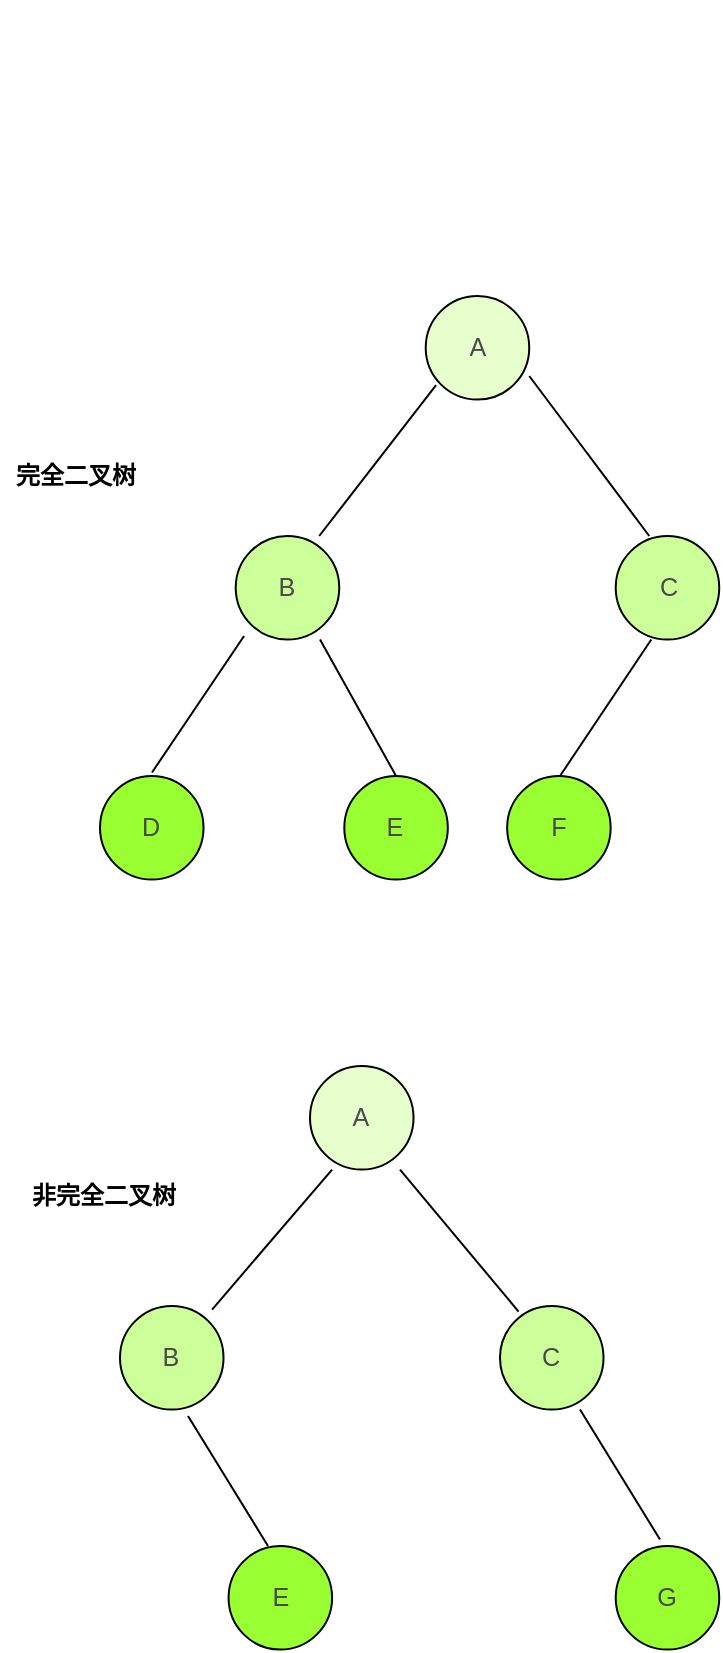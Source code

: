 <mxfile version="28.0.3">
  <diagram name="第 1 页" id="NgOVHGxGYUFNgDBGUTzl">
    <mxGraphModel dx="1206" dy="526" grid="1" gridSize="10" guides="1" tooltips="1" connect="1" arrows="1" fold="1" page="1" pageScale="1" pageWidth="827" pageHeight="1169" math="0" shadow="0">
      <root>
        <mxCell id="0" />
        <mxCell id="1" parent="0" />
        <mxCell id="jvt7x8LLwXbL2KF5IUfq-15" style="edgeStyle=orthogonalEdgeStyle;rounded=0;orthogonalLoop=1;jettySize=auto;html=1;exitX=0.5;exitY=1;exitDx=0;exitDy=0;" parent="1" edge="1">
          <mxGeometry relative="1" as="geometry">
            <mxPoint x="180" y="60" as="sourcePoint" />
            <mxPoint x="180" y="60" as="targetPoint" />
          </mxGeometry>
        </mxCell>
        <mxCell id="jvt7x8LLwXbL2KF5IUfq-147" value="&lt;b&gt;完全二叉树&lt;/b&gt;" style="text;strokeColor=none;align=center;fillColor=none;html=1;verticalAlign=middle;whiteSpace=wrap;rounded=0;" parent="1" vertex="1">
          <mxGeometry x="170" y="280" width="76" height="20" as="geometry" />
        </mxCell>
        <mxCell id="jvt7x8LLwXbL2KF5IUfq-148" value="&lt;b&gt;非完全二叉树&lt;/b&gt;" style="text;strokeColor=none;align=center;fillColor=none;html=1;verticalAlign=middle;whiteSpace=wrap;rounded=0;" parent="1" vertex="1">
          <mxGeometry x="180" y="640" width="84" height="20" as="geometry" />
        </mxCell>
        <mxCell id="bZnhlIYhGEdykp7kIhBm-12" value="" style="group" vertex="1" connectable="0" parent="1">
          <mxGeometry x="220" y="200" width="309.627" height="291.77" as="geometry" />
        </mxCell>
        <mxCell id="jvt7x8LLwXbL2KF5IUfq-106" value="" style="group" parent="bZnhlIYhGEdykp7kIhBm-12" vertex="1" connectable="0">
          <mxGeometry x="162.857" width="51.77" height="51.77" as="geometry" />
        </mxCell>
        <mxCell id="jvt7x8LLwXbL2KF5IUfq-113" value="" style="group" parent="jvt7x8LLwXbL2KF5IUfq-106" vertex="1" connectable="0">
          <mxGeometry width="51.77" height="51.77" as="geometry" />
        </mxCell>
        <mxCell id="bZnhlIYhGEdykp7kIhBm-6" value="" style="group" vertex="1" connectable="0" parent="jvt7x8LLwXbL2KF5IUfq-113">
          <mxGeometry width="51.77" height="51.77" as="geometry" />
        </mxCell>
        <mxCell id="jvt7x8LLwXbL2KF5IUfq-48" value="" style="ellipse;whiteSpace=wrap;html=1;aspect=fixed;fillColor=#E6FFCC;" parent="bZnhlIYhGEdykp7kIhBm-6" vertex="1">
          <mxGeometry width="51.77" height="51.77" as="geometry" />
        </mxCell>
        <mxCell id="jvt7x8LLwXbL2KF5IUfq-49" value="&lt;pre style=&quot;font-family: var(--ds-font-family-code); overflow: auto; padding: calc(var(--ds-md-zoom)*8px)calc(var(--ds-md-zoom)*12px); text-wrap: wrap; word-break: break-all; color: rgb(73, 73, 73); font-size: 12.573px; text-align: start; margin-top: 0px !important; margin-bottom: 0px !important;&quot;&gt;&lt;pre style=&quot;font-family: var(--ds-font-family-code); overflow: auto; padding: calc(var(--ds-md-zoom)*8px)calc(var(--ds-md-zoom)*12px); text-wrap: wrap; word-break: break-all; margin-top: 0px !important; margin-bottom: 0px !important;&quot;&gt;A&lt;/pre&gt;&lt;/pre&gt;" style="text;strokeColor=none;align=center;fillColor=none;html=1;verticalAlign=middle;whiteSpace=wrap;rounded=0;" parent="bZnhlIYhGEdykp7kIhBm-6" vertex="1">
          <mxGeometry x="17.04" y="15.44" width="17.69" height="20.88" as="geometry" />
        </mxCell>
        <mxCell id="jvt7x8LLwXbL2KF5IUfq-107" value="" style="group" parent="bZnhlIYhGEdykp7kIhBm-12" vertex="1" connectable="0">
          <mxGeometry x="67.857" y="120" width="51.77" height="51.77" as="geometry" />
        </mxCell>
        <mxCell id="bZnhlIYhGEdykp7kIhBm-7" value="" style="group" vertex="1" connectable="0" parent="jvt7x8LLwXbL2KF5IUfq-107">
          <mxGeometry width="51.77" height="51.77" as="geometry" />
        </mxCell>
        <mxCell id="jvt7x8LLwXbL2KF5IUfq-30" value="" style="ellipse;whiteSpace=wrap;html=1;aspect=fixed;fillColor=#CCFF99;" parent="bZnhlIYhGEdykp7kIhBm-7" vertex="1">
          <mxGeometry width="51.77" height="51.77" as="geometry" />
        </mxCell>
        <mxCell id="jvt7x8LLwXbL2KF5IUfq-31" value="&lt;pre style=&quot;font-family: var(--ds-font-family-code); overflow: auto; padding: calc(var(--ds-md-zoom)*8px)calc(var(--ds-md-zoom)*12px); text-wrap: wrap; word-break: break-all; color: rgb(73, 73, 73); font-size: 12.573px; text-align: start; margin-top: 0px !important; margin-bottom: 0px !important;&quot;&gt;&lt;pre style=&quot;font-family: var(--ds-font-family-code); overflow: auto; padding: calc(var(--ds-md-zoom)*8px)calc(var(--ds-md-zoom)*12px); text-wrap: wrap; word-break: break-all; margin-top: 0px !important; margin-bottom: 0px !important;&quot;&gt;B&lt;/pre&gt;&lt;/pre&gt;" style="text;strokeColor=none;align=center;fillColor=none;html=1;verticalAlign=middle;whiteSpace=wrap;rounded=0;" parent="bZnhlIYhGEdykp7kIhBm-7" vertex="1">
          <mxGeometry x="12.311" y="10.88" width="27.143" height="30.0" as="geometry" />
        </mxCell>
        <mxCell id="jvt7x8LLwXbL2KF5IUfq-108" value="" style="group" parent="bZnhlIYhGEdykp7kIhBm-12" vertex="1" connectable="0">
          <mxGeometry x="257.857" y="120" width="51.77" height="51.77" as="geometry" />
        </mxCell>
        <mxCell id="bZnhlIYhGEdykp7kIhBm-8" value="" style="group" vertex="1" connectable="0" parent="jvt7x8LLwXbL2KF5IUfq-108">
          <mxGeometry width="51.77" height="51.77" as="geometry" />
        </mxCell>
        <mxCell id="jvt7x8LLwXbL2KF5IUfq-33" value="" style="ellipse;whiteSpace=wrap;html=1;aspect=fixed;fillColor=#CCFF99;" parent="bZnhlIYhGEdykp7kIhBm-8" vertex="1">
          <mxGeometry width="51.77" height="51.77" as="geometry" />
        </mxCell>
        <mxCell id="jvt7x8LLwXbL2KF5IUfq-34" value="&lt;pre style=&quot;font-family: var(--ds-font-family-code); overflow: auto; padding: calc(var(--ds-md-zoom)*8px)calc(var(--ds-md-zoom)*12px); text-wrap: wrap; word-break: break-all; color: rgb(73, 73, 73); font-size: 12.573px; text-align: start; margin-top: 0px !important; margin-bottom: 0px !important;&quot;&gt;&lt;pre style=&quot;font-family: var(--ds-font-family-code); overflow: auto; padding: calc(var(--ds-md-zoom)*8px)calc(var(--ds-md-zoom)*12px); text-wrap: wrap; word-break: break-all; margin-top: 0px !important; margin-bottom: 0px !important;&quot;&gt;C&lt;/pre&gt;&lt;/pre&gt;" style="text;strokeColor=none;align=center;fillColor=none;html=1;verticalAlign=middle;whiteSpace=wrap;rounded=0;" parent="bZnhlIYhGEdykp7kIhBm-8" vertex="1">
          <mxGeometry x="13.571" y="10.88" width="27.143" height="30.0" as="geometry" />
        </mxCell>
        <mxCell id="jvt7x8LLwXbL2KF5IUfq-109" value="" style="group" parent="bZnhlIYhGEdykp7kIhBm-12" vertex="1" connectable="0">
          <mxGeometry y="240.0" width="51.77" height="51.77" as="geometry" />
        </mxCell>
        <mxCell id="bZnhlIYhGEdykp7kIhBm-9" value="" style="group" vertex="1" connectable="0" parent="jvt7x8LLwXbL2KF5IUfq-109">
          <mxGeometry width="51.77" height="51.77" as="geometry" />
        </mxCell>
        <mxCell id="jvt7x8LLwXbL2KF5IUfq-36" value="" style="ellipse;whiteSpace=wrap;html=1;aspect=fixed;fillColor=#99FF33;" parent="bZnhlIYhGEdykp7kIhBm-9" vertex="1">
          <mxGeometry width="51.77" height="51.77" as="geometry" />
        </mxCell>
        <mxCell id="jvt7x8LLwXbL2KF5IUfq-37" value="&lt;pre style=&quot;font-family: var(--ds-font-family-code); overflow: auto; padding: calc(var(--ds-md-zoom)*8px)calc(var(--ds-md-zoom)*12px); text-wrap: wrap; word-break: break-all; color: rgb(73, 73, 73); font-size: 12.573px; text-align: start; margin-top: 0px !important; margin-bottom: 0px !important;&quot;&gt;&lt;pre style=&quot;font-family: var(--ds-font-family-code); overflow: auto; padding: calc(var(--ds-md-zoom)*8px)calc(var(--ds-md-zoom)*12px); text-wrap: wrap; word-break: break-all; margin-top: 0px !important; margin-bottom: 0px !important;&quot;&gt;D&lt;/pre&gt;&lt;/pre&gt;" style="text;strokeColor=none;align=center;fillColor=none;html=1;verticalAlign=middle;whiteSpace=wrap;rounded=0;" parent="bZnhlIYhGEdykp7kIhBm-9" vertex="1">
          <mxGeometry x="12.311" y="10.88" width="27.143" height="30.0" as="geometry" />
        </mxCell>
        <mxCell id="jvt7x8LLwXbL2KF5IUfq-110" value="" style="group" parent="bZnhlIYhGEdykp7kIhBm-12" vertex="1" connectable="0">
          <mxGeometry x="122.143" y="240.0" width="51.77" height="51.77" as="geometry" />
        </mxCell>
        <mxCell id="bZnhlIYhGEdykp7kIhBm-10" value="" style="group" vertex="1" connectable="0" parent="jvt7x8LLwXbL2KF5IUfq-110">
          <mxGeometry width="51.77" height="51.77" as="geometry" />
        </mxCell>
        <mxCell id="jvt7x8LLwXbL2KF5IUfq-39" value="" style="ellipse;whiteSpace=wrap;html=1;aspect=fixed;fillColor=#99FF33;" parent="bZnhlIYhGEdykp7kIhBm-10" vertex="1">
          <mxGeometry width="51.77" height="51.77" as="geometry" />
        </mxCell>
        <mxCell id="jvt7x8LLwXbL2KF5IUfq-40" value="&lt;pre style=&quot;font-family: var(--ds-font-family-code); overflow: auto; padding: calc(var(--ds-md-zoom)*8px)calc(var(--ds-md-zoom)*12px); text-wrap: wrap; word-break: break-all; color: rgb(73, 73, 73); font-size: 12.573px; text-align: start; margin-top: 0px !important; margin-bottom: 0px !important;&quot;&gt;&lt;pre style=&quot;font-family: var(--ds-font-family-code); overflow: auto; padding: calc(var(--ds-md-zoom)*8px)calc(var(--ds-md-zoom)*12px); text-wrap: wrap; word-break: break-all; margin-top: 0px !important; margin-bottom: 0px !important;&quot;&gt;E&lt;/pre&gt;&lt;/pre&gt;" style="text;strokeColor=none;align=center;fillColor=none;html=1;verticalAlign=middle;whiteSpace=wrap;rounded=0;" parent="bZnhlIYhGEdykp7kIhBm-10" vertex="1">
          <mxGeometry x="12.311" y="10.88" width="27.143" height="30.0" as="geometry" />
        </mxCell>
        <mxCell id="jvt7x8LLwXbL2KF5IUfq-111" value="" style="group" parent="bZnhlIYhGEdykp7kIhBm-12" vertex="1" connectable="0">
          <mxGeometry x="203.571" y="240.0" width="51.77" height="51.77" as="geometry" />
        </mxCell>
        <mxCell id="bZnhlIYhGEdykp7kIhBm-11" value="" style="group" vertex="1" connectable="0" parent="jvt7x8LLwXbL2KF5IUfq-111">
          <mxGeometry width="51.77" height="51.77" as="geometry" />
        </mxCell>
        <mxCell id="jvt7x8LLwXbL2KF5IUfq-42" value="" style="ellipse;whiteSpace=wrap;html=1;aspect=fixed;fillColor=#99FF33;movable=1;resizable=1;rotatable=1;deletable=1;editable=1;locked=0;connectable=1;" parent="bZnhlIYhGEdykp7kIhBm-11" vertex="1">
          <mxGeometry width="51.77" height="51.77" as="geometry" />
        </mxCell>
        <mxCell id="jvt7x8LLwXbL2KF5IUfq-43" value="&lt;pre style=&quot;font-family: var(--ds-font-family-code); overflow: auto; padding: calc(var(--ds-md-zoom)*8px)calc(var(--ds-md-zoom)*12px); text-wrap: wrap; word-break: break-all; color: rgb(73, 73, 73); font-size: 12.573px; text-align: start; margin-top: 0px !important; margin-bottom: 0px !important;&quot;&gt;&lt;pre style=&quot;font-family: var(--ds-font-family-code); overflow: auto; padding: calc(var(--ds-md-zoom)*8px)calc(var(--ds-md-zoom)*12px); text-wrap: wrap; word-break: break-all; margin-top: 0px !important; margin-bottom: 0px !important;&quot;&gt;F&lt;/pre&gt;&lt;/pre&gt;" style="text;strokeColor=none;align=center;fillColor=none;html=1;verticalAlign=middle;whiteSpace=wrap;rounded=0;movable=1;resizable=1;rotatable=1;deletable=1;editable=1;locked=0;connectable=1;" parent="bZnhlIYhGEdykp7kIhBm-11" vertex="1">
          <mxGeometry x="12.311" y="10.88" width="27.143" height="30.0" as="geometry" />
        </mxCell>
        <mxCell id="bZnhlIYhGEdykp7kIhBm-1" value="" style="endArrow=none;html=1;rounded=0;" edge="1" parent="bZnhlIYhGEdykp7kIhBm-12">
          <mxGeometry width="50" height="50" relative="1" as="geometry">
            <mxPoint x="109.607" y="120.002" as="sourcePoint" />
            <mxPoint x="168.03" y="44.57" as="targetPoint" />
          </mxGeometry>
        </mxCell>
        <mxCell id="bZnhlIYhGEdykp7kIhBm-2" value="" style="endArrow=none;html=1;rounded=0;" edge="1" parent="bZnhlIYhGEdykp7kIhBm-12">
          <mxGeometry width="50" height="50" relative="1" as="geometry">
            <mxPoint x="274.63" y="120" as="sourcePoint" />
            <mxPoint x="214.63" y="40" as="targetPoint" />
          </mxGeometry>
        </mxCell>
        <mxCell id="bZnhlIYhGEdykp7kIhBm-3" value="" style="endArrow=none;html=1;rounded=0;exitX=0.579;exitY=0;exitDx=0;exitDy=0;exitPerimeter=0;" edge="1" parent="bZnhlIYhGEdykp7kIhBm-12">
          <mxGeometry width="50" height="50" relative="1" as="geometry">
            <mxPoint x="26.005" y="238.23" as="sourcePoint" />
            <mxPoint x="72.03" y="170" as="targetPoint" />
          </mxGeometry>
        </mxCell>
        <mxCell id="bZnhlIYhGEdykp7kIhBm-4" value="" style="endArrow=none;html=1;rounded=0;exitX=0.5;exitY=0;exitDx=0;exitDy=0;" edge="1" parent="bZnhlIYhGEdykp7kIhBm-12" source="jvt7x8LLwXbL2KF5IUfq-39">
          <mxGeometry width="50" height="50" relative="1" as="geometry">
            <mxPoint x="150" y="231.77" as="sourcePoint" />
            <mxPoint x="110" y="171.77" as="targetPoint" />
          </mxGeometry>
        </mxCell>
        <mxCell id="bZnhlIYhGEdykp7kIhBm-5" value="" style="endArrow=none;html=1;rounded=0;" edge="1" parent="bZnhlIYhGEdykp7kIhBm-12">
          <mxGeometry width="50" height="50" relative="1" as="geometry">
            <mxPoint x="230" y="240" as="sourcePoint" />
            <mxPoint x="275.655" y="171.77" as="targetPoint" />
          </mxGeometry>
        </mxCell>
        <mxCell id="bZnhlIYhGEdykp7kIhBm-24" value="" style="group" vertex="1" connectable="0" parent="1">
          <mxGeometry x="229.997" y="585" width="299.627" height="291.77" as="geometry" />
        </mxCell>
        <mxCell id="jvt7x8LLwXbL2KF5IUfq-115" value="" style="group" parent="bZnhlIYhGEdykp7kIhBm-24" vertex="1" connectable="0">
          <mxGeometry x="95.0" width="51.77" height="51.77" as="geometry" />
        </mxCell>
        <mxCell id="jvt7x8LLwXbL2KF5IUfq-121" value="" style="group" parent="jvt7x8LLwXbL2KF5IUfq-115" vertex="1" connectable="0">
          <mxGeometry width="51.77" height="51.77" as="geometry" />
        </mxCell>
        <mxCell id="bZnhlIYhGEdykp7kIhBm-19" value="" style="group" vertex="1" connectable="0" parent="jvt7x8LLwXbL2KF5IUfq-121">
          <mxGeometry width="51.77" height="51.77" as="geometry" />
        </mxCell>
        <mxCell id="jvt7x8LLwXbL2KF5IUfq-104" value="" style="ellipse;whiteSpace=wrap;html=1;aspect=fixed;fillColor=#E6FFCC;" parent="bZnhlIYhGEdykp7kIhBm-19" vertex="1">
          <mxGeometry width="51.77" height="51.77" as="geometry" />
        </mxCell>
        <mxCell id="jvt7x8LLwXbL2KF5IUfq-105" value="&lt;pre style=&quot;font-family: var(--ds-font-family-code); overflow: auto; padding: calc(var(--ds-md-zoom)*8px)calc(var(--ds-md-zoom)*12px); text-wrap: wrap; word-break: break-all; color: rgb(73, 73, 73); font-size: 12.573px; text-align: start; margin-top: 0px !important; margin-bottom: 0px !important;&quot;&gt;&lt;pre style=&quot;font-family: var(--ds-font-family-code); overflow: auto; padding: calc(var(--ds-md-zoom)*8px)calc(var(--ds-md-zoom)*12px); text-wrap: wrap; word-break: break-all; margin-top: 0px !important; margin-bottom: 0px !important;&quot;&gt;A&lt;/pre&gt;&lt;/pre&gt;" style="text;strokeColor=none;align=center;fillColor=none;html=1;verticalAlign=middle;whiteSpace=wrap;rounded=0;" parent="bZnhlIYhGEdykp7kIhBm-19" vertex="1">
          <mxGeometry x="12.311" y="10.88" width="27.143" height="30.0" as="geometry" />
        </mxCell>
        <mxCell id="jvt7x8LLwXbL2KF5IUfq-116" value="" style="group" parent="bZnhlIYhGEdykp7kIhBm-24" vertex="1" connectable="0">
          <mxGeometry y="120" width="51.77" height="51.77" as="geometry" />
        </mxCell>
        <mxCell id="bZnhlIYhGEdykp7kIhBm-20" value="" style="group" vertex="1" connectable="0" parent="jvt7x8LLwXbL2KF5IUfq-116">
          <mxGeometry width="51.77" height="51.77" as="geometry" />
        </mxCell>
        <mxCell id="jvt7x8LLwXbL2KF5IUfq-86" value="" style="ellipse;whiteSpace=wrap;html=1;aspect=fixed;fillColor=#CCFF99;" parent="bZnhlIYhGEdykp7kIhBm-20" vertex="1">
          <mxGeometry width="51.77" height="51.77" as="geometry" />
        </mxCell>
        <mxCell id="jvt7x8LLwXbL2KF5IUfq-87" value="&lt;pre style=&quot;font-family: var(--ds-font-family-code); overflow: auto; padding: calc(var(--ds-md-zoom)*8px)calc(var(--ds-md-zoom)*12px); text-wrap: wrap; word-break: break-all; color: rgb(73, 73, 73); font-size: 12.573px; text-align: start; margin-top: 0px !important; margin-bottom: 0px !important;&quot;&gt;&lt;pre style=&quot;font-family: var(--ds-font-family-code); overflow: auto; padding: calc(var(--ds-md-zoom)*8px)calc(var(--ds-md-zoom)*12px); text-wrap: wrap; word-break: break-all; margin-top: 0px !important; margin-bottom: 0px !important;&quot;&gt;B&lt;/pre&gt;&lt;/pre&gt;" style="text;strokeColor=none;align=center;fillColor=none;html=1;verticalAlign=middle;whiteSpace=wrap;rounded=0;" parent="bZnhlIYhGEdykp7kIhBm-20" vertex="1">
          <mxGeometry x="12.311" y="10.88" width="27.143" height="30.0" as="geometry" />
        </mxCell>
        <mxCell id="jvt7x8LLwXbL2KF5IUfq-117" value="" style="group" parent="bZnhlIYhGEdykp7kIhBm-24" vertex="1" connectable="0">
          <mxGeometry x="190" y="120" width="51.77" height="51.77" as="geometry" />
        </mxCell>
        <mxCell id="bZnhlIYhGEdykp7kIhBm-21" value="" style="group" vertex="1" connectable="0" parent="jvt7x8LLwXbL2KF5IUfq-117">
          <mxGeometry width="51.77" height="51.77" as="geometry" />
        </mxCell>
        <mxCell id="jvt7x8LLwXbL2KF5IUfq-89" value="" style="ellipse;whiteSpace=wrap;html=1;aspect=fixed;fillColor=#CCFF99;" parent="bZnhlIYhGEdykp7kIhBm-21" vertex="1">
          <mxGeometry width="51.77" height="51.77" as="geometry" />
        </mxCell>
        <mxCell id="jvt7x8LLwXbL2KF5IUfq-90" value="&lt;pre style=&quot;font-family: var(--ds-font-family-code); overflow: auto; padding: calc(var(--ds-md-zoom)*8px)calc(var(--ds-md-zoom)*12px); text-wrap: wrap; word-break: break-all; color: rgb(73, 73, 73); font-size: 12.573px; text-align: start; margin-top: 0px !important; margin-bottom: 0px !important;&quot;&gt;&lt;pre style=&quot;font-family: var(--ds-font-family-code); overflow: auto; padding: calc(var(--ds-md-zoom)*8px)calc(var(--ds-md-zoom)*12px); text-wrap: wrap; word-break: break-all; margin-top: 0px !important; margin-bottom: 0px !important;&quot;&gt;C&lt;/pre&gt;&lt;/pre&gt;" style="text;strokeColor=none;align=center;fillColor=none;html=1;verticalAlign=middle;whiteSpace=wrap;rounded=0;" parent="bZnhlIYhGEdykp7kIhBm-21" vertex="1">
          <mxGeometry x="12.311" y="10.88" width="27.143" height="30.0" as="geometry" />
        </mxCell>
        <mxCell id="jvt7x8LLwXbL2KF5IUfq-118" value="" style="group" parent="bZnhlIYhGEdykp7kIhBm-24" vertex="1" connectable="0">
          <mxGeometry x="54.286" y="240" width="51.77" height="51.77" as="geometry" />
        </mxCell>
        <mxCell id="bZnhlIYhGEdykp7kIhBm-22" value="" style="group" vertex="1" connectable="0" parent="jvt7x8LLwXbL2KF5IUfq-118">
          <mxGeometry width="51.77" height="51.77" as="geometry" />
        </mxCell>
        <mxCell id="jvt7x8LLwXbL2KF5IUfq-95" value="" style="ellipse;whiteSpace=wrap;html=1;aspect=fixed;fillColor=#99FF33;" parent="bZnhlIYhGEdykp7kIhBm-22" vertex="1">
          <mxGeometry width="51.77" height="51.77" as="geometry" />
        </mxCell>
        <mxCell id="jvt7x8LLwXbL2KF5IUfq-96" value="&lt;pre style=&quot;font-family: var(--ds-font-family-code); overflow: auto; padding: calc(var(--ds-md-zoom)*8px)calc(var(--ds-md-zoom)*12px); text-wrap: wrap; word-break: break-all; color: rgb(73, 73, 73); font-size: 12.573px; text-align: start; margin-top: 0px !important; margin-bottom: 0px !important;&quot;&gt;&lt;pre style=&quot;font-family: var(--ds-font-family-code); overflow: auto; padding: calc(var(--ds-md-zoom)*8px)calc(var(--ds-md-zoom)*12px); text-wrap: wrap; word-break: break-all; margin-top: 0px !important; margin-bottom: 0px !important;&quot;&gt;E&lt;/pre&gt;&lt;/pre&gt;" style="text;strokeColor=none;align=center;fillColor=none;html=1;verticalAlign=middle;whiteSpace=wrap;rounded=0;" parent="bZnhlIYhGEdykp7kIhBm-22" vertex="1">
          <mxGeometry x="12.311" y="10.88" width="27.143" height="30.0" as="geometry" />
        </mxCell>
        <mxCell id="jvt7x8LLwXbL2KF5IUfq-119" value="" style="group" parent="bZnhlIYhGEdykp7kIhBm-24" vertex="1" connectable="0">
          <mxGeometry x="247.857" y="240" width="51.77" height="51.77" as="geometry" />
        </mxCell>
        <mxCell id="bZnhlIYhGEdykp7kIhBm-23" value="" style="group" vertex="1" connectable="0" parent="jvt7x8LLwXbL2KF5IUfq-119">
          <mxGeometry width="51.77" height="51.77" as="geometry" />
        </mxCell>
        <mxCell id="jvt7x8LLwXbL2KF5IUfq-101" value="" style="ellipse;whiteSpace=wrap;html=1;aspect=fixed;fillColor=#99FF33;" parent="bZnhlIYhGEdykp7kIhBm-23" vertex="1">
          <mxGeometry width="51.77" height="51.77" as="geometry" />
        </mxCell>
        <mxCell id="jvt7x8LLwXbL2KF5IUfq-102" value="&lt;pre style=&quot;font-family: var(--ds-font-family-code); overflow: auto; padding: calc(var(--ds-md-zoom)*8px)calc(var(--ds-md-zoom)*12px); text-wrap: wrap; word-break: break-all; color: rgb(73, 73, 73); font-size: 12.573px; text-align: start; margin-top: 0px !important; margin-bottom: 0px !important;&quot;&gt;&lt;pre style=&quot;font-family: var(--ds-font-family-code); overflow: auto; padding: calc(var(--ds-md-zoom)*8px)calc(var(--ds-md-zoom)*12px); text-wrap: wrap; word-break: break-all; margin-top: 0px !important; margin-bottom: 0px !important;&quot;&gt;G&lt;/pre&gt;&lt;/pre&gt;" style="text;strokeColor=none;align=center;fillColor=none;html=1;verticalAlign=middle;whiteSpace=wrap;rounded=0;" parent="bZnhlIYhGEdykp7kIhBm-23" vertex="1">
          <mxGeometry x="12.311" y="10.88" width="27.143" height="30.0" as="geometry" />
        </mxCell>
        <mxCell id="bZnhlIYhGEdykp7kIhBm-13" value="" style="endArrow=none;html=1;rounded=0;" edge="1" parent="bZnhlIYhGEdykp7kIhBm-24">
          <mxGeometry width="50" height="50" relative="1" as="geometry">
            <mxPoint x="46.053" y="121.77" as="sourcePoint" />
            <mxPoint x="106.053" y="51.77" as="targetPoint" />
          </mxGeometry>
        </mxCell>
        <mxCell id="bZnhlIYhGEdykp7kIhBm-14" value="" style="endArrow=none;html=1;rounded=0;" edge="1" parent="bZnhlIYhGEdykp7kIhBm-24">
          <mxGeometry width="50" height="50" relative="1" as="geometry">
            <mxPoint x="199.299" y="122.782" as="sourcePoint" />
            <mxPoint x="140.003" y="51.77" as="targetPoint" />
          </mxGeometry>
        </mxCell>
        <mxCell id="bZnhlIYhGEdykp7kIhBm-15" value="" style="endArrow=none;html=1;rounded=0;" edge="1" parent="bZnhlIYhGEdykp7kIhBm-24">
          <mxGeometry width="50" height="50" relative="1" as="geometry">
            <mxPoint x="74.003" y="240" as="sourcePoint" />
            <mxPoint x="34.003" y="175" as="targetPoint" />
          </mxGeometry>
        </mxCell>
        <mxCell id="bZnhlIYhGEdykp7kIhBm-17" value="" style="endArrow=none;html=1;rounded=0;" edge="1" parent="bZnhlIYhGEdykp7kIhBm-24">
          <mxGeometry width="50" height="50" relative="1" as="geometry">
            <mxPoint x="270.003" y="236.77" as="sourcePoint" />
            <mxPoint x="230.003" y="171.77" as="targetPoint" />
          </mxGeometry>
        </mxCell>
      </root>
    </mxGraphModel>
  </diagram>
</mxfile>
